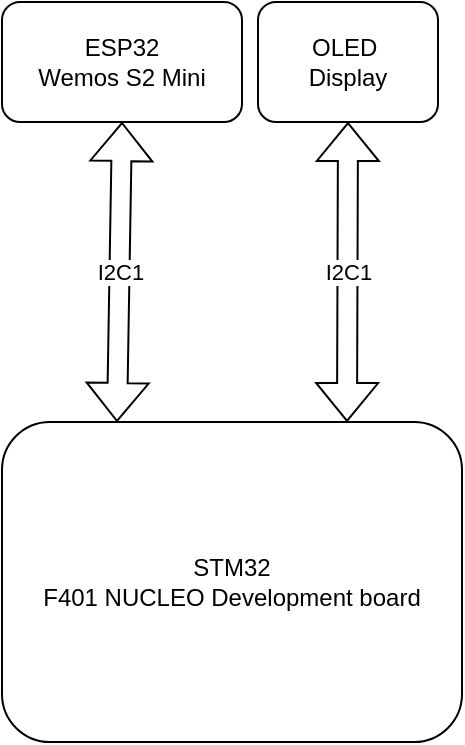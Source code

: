 <mxfile version="26.2.14">
  <diagram name="Pagina-1" id="gSSrMCq66Kzddgl86-XP">
    <mxGraphModel dx="405" dy="669" grid="1" gridSize="10" guides="1" tooltips="1" connect="1" arrows="1" fold="1" page="1" pageScale="1" pageWidth="827" pageHeight="1169" math="0" shadow="0">
      <root>
        <mxCell id="0" />
        <mxCell id="1" parent="0" />
        <mxCell id="snjyw8eBCdg8TAxtx2AN-1" value="STM32&lt;div&gt;F401 NUCLEO Development board&lt;/div&gt;" style="rounded=1;whiteSpace=wrap;html=1;" parent="1" vertex="1">
          <mxGeometry x="240" y="260" width="230" height="160" as="geometry" />
        </mxCell>
        <mxCell id="snjyw8eBCdg8TAxtx2AN-2" value="ESP32&lt;div&gt;Wemos S2 Mini&lt;/div&gt;" style="rounded=1;whiteSpace=wrap;html=1;" parent="1" vertex="1">
          <mxGeometry x="240" y="50" width="120" height="60" as="geometry" />
        </mxCell>
        <mxCell id="snjyw8eBCdg8TAxtx2AN-4" value="I2C1" style="shape=flexArrow;endArrow=classic;startArrow=classic;html=1;rounded=0;entryX=0.5;entryY=1;entryDx=0;entryDy=0;exitX=0.25;exitY=0;exitDx=0;exitDy=0;" parent="1" source="snjyw8eBCdg8TAxtx2AN-1" target="snjyw8eBCdg8TAxtx2AN-2" edge="1">
          <mxGeometry width="100" height="100" relative="1" as="geometry">
            <mxPoint x="281.69" y="253.04" as="sourcePoint" />
            <mxPoint x="280" y="110" as="targetPoint" />
          </mxGeometry>
        </mxCell>
        <mxCell id="Ds-TM6dTlvxQqw-qkSUV-1" value="I2C1" style="shape=flexArrow;endArrow=classic;startArrow=classic;html=1;rounded=0;entryX=0.5;entryY=1;entryDx=0;entryDy=0;exitX=0.75;exitY=0;exitDx=0;exitDy=0;" edge="1" parent="1" source="snjyw8eBCdg8TAxtx2AN-1" target="Ds-TM6dTlvxQqw-qkSUV-2">
          <mxGeometry width="100" height="100" relative="1" as="geometry">
            <mxPoint x="442" y="263" as="sourcePoint" />
            <mxPoint x="440" y="120" as="targetPoint" />
          </mxGeometry>
        </mxCell>
        <mxCell id="Ds-TM6dTlvxQqw-qkSUV-2" value="OLED&amp;nbsp;&lt;div&gt;Display&lt;/div&gt;" style="rounded=1;whiteSpace=wrap;html=1;" vertex="1" parent="1">
          <mxGeometry x="368" y="50" width="90" height="60" as="geometry" />
        </mxCell>
      </root>
    </mxGraphModel>
  </diagram>
</mxfile>
